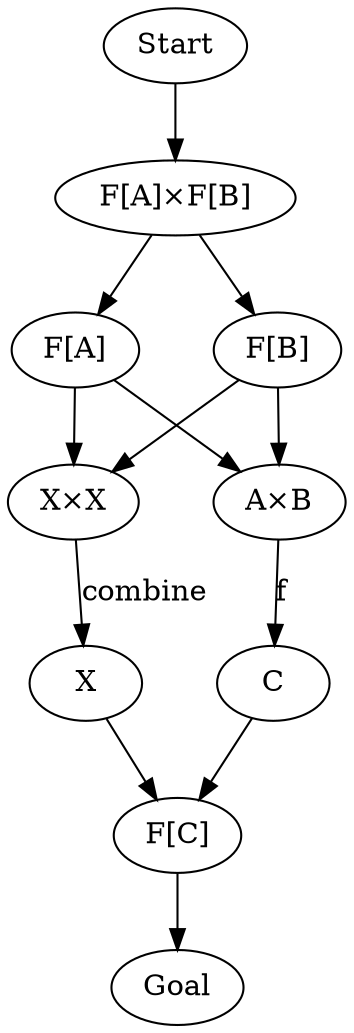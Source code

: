 digraph {
    Start[class="extremity"]
    Goal[class="extremity"]

    FAFB[label="F[A]×F[B]" class="start,disabled"]
    FA[label="F[A]" class="disabled"]
    FB[label="F[B]" class="disabled"]
    XX[label="X×X"]
    AB[label="A×B" class="disabled"]
    FC[label="F[C]" class="goal,disabled"]
    C[class="disabled"]

    {
        rank=same
        FA -> FB[style="invis"]
    }

    {
        rank=same
        XX -> AB[style="invis"]
    }

        {
        rank=same
        X -> C[style="invis"]
    }

    FAFB -> FA[class="disabled"]
    FAFB -> FB[class="disabled"]
    FA -> XX[class="disabled"]
    FA -> AB[class="disabled"]
    FB -> XX[class="disabled"]
    FB -> AB[class="disabled"]
    XX -> X[label="combine" class="disabled"]
    AB -> C[label="f" class="disabled"]
    X -> FC[class="disabled"]
    C -> FC[class="disabled"]

    Start -> FAFB[class="start,disabled"]
    FC -> Goal[class="goal,disabled"]
}
